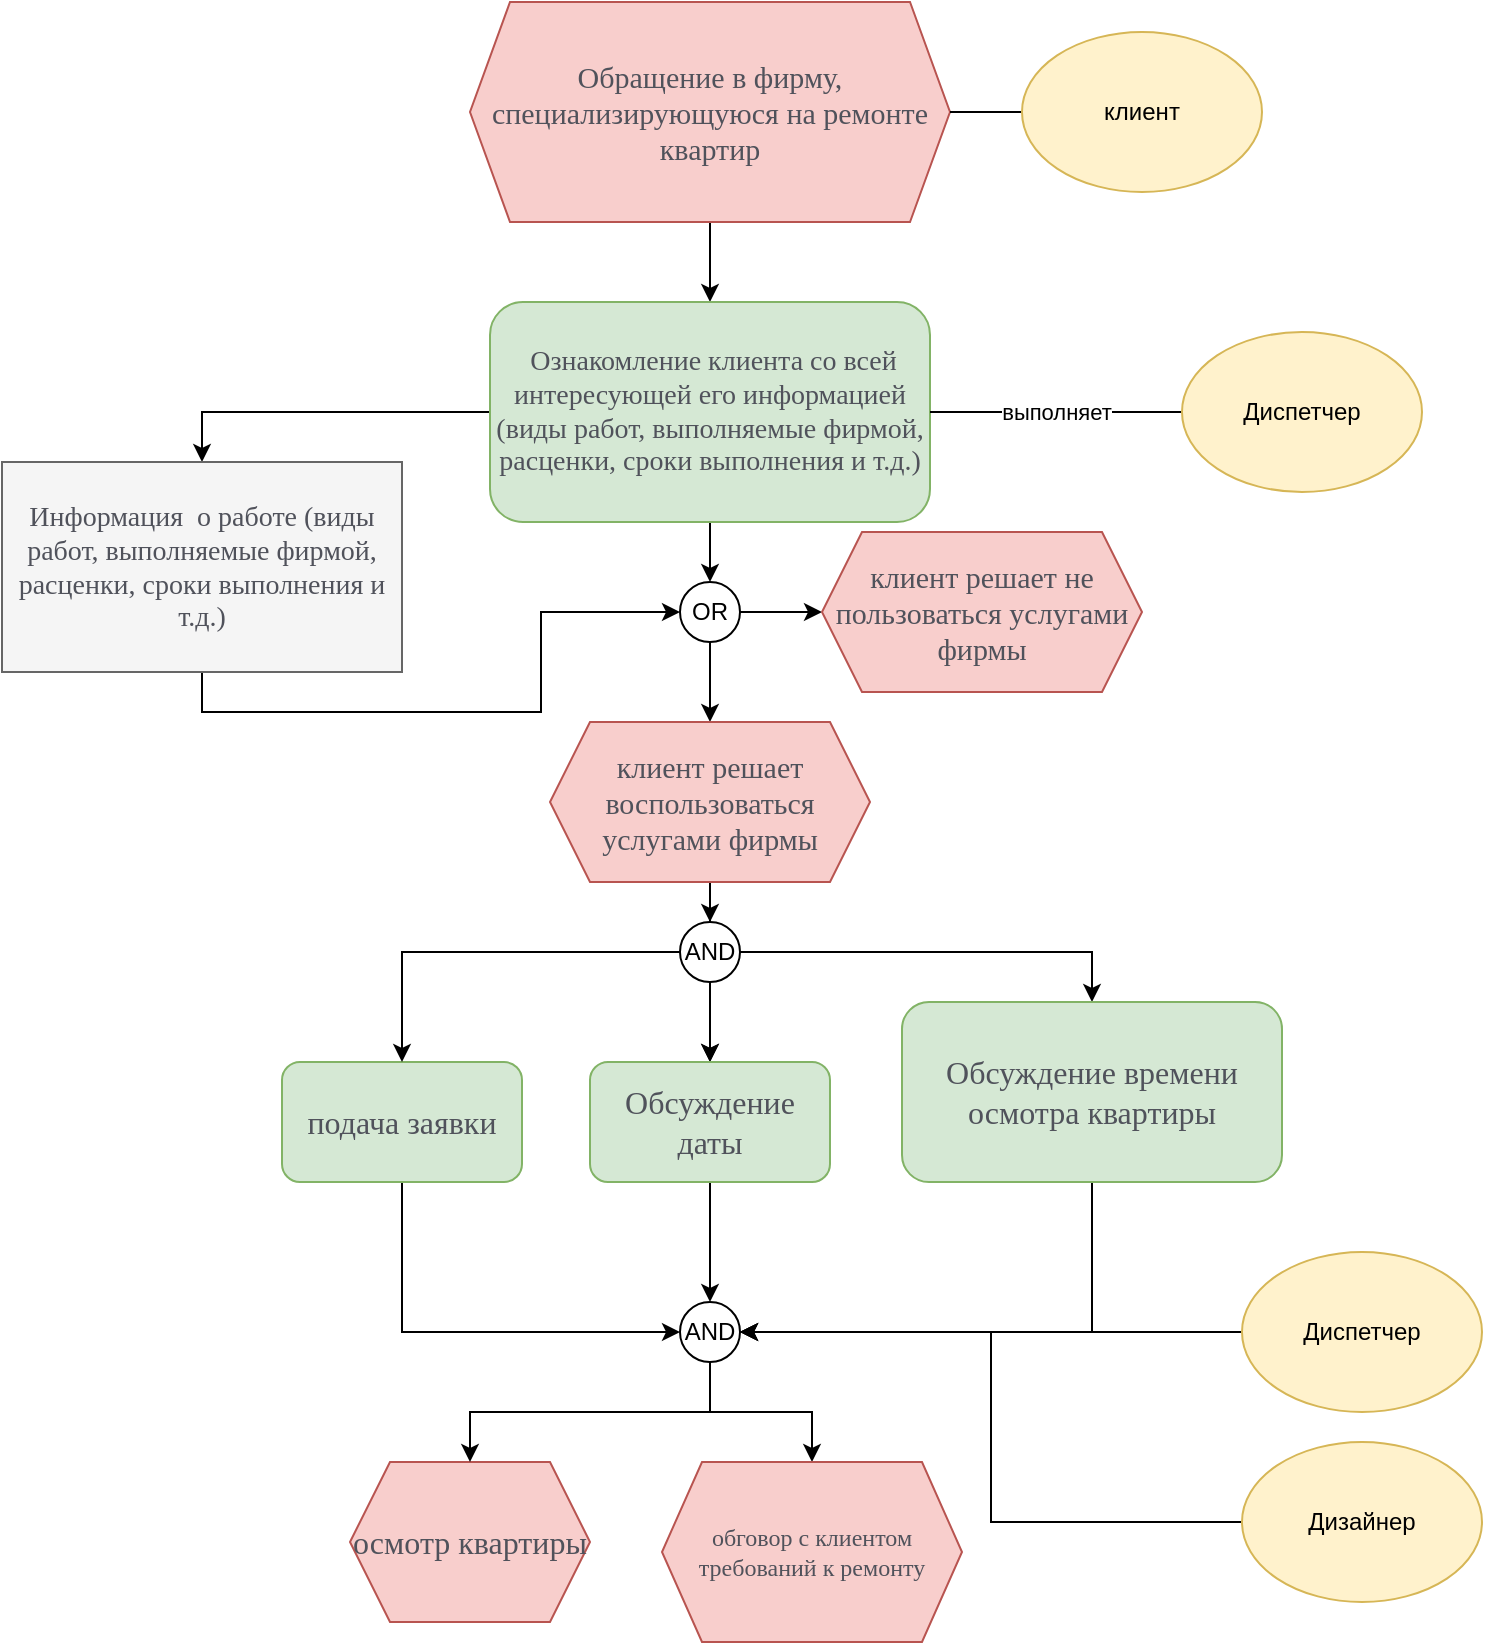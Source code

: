 <mxfile version="24.2.2" type="github">
  <diagram name="Page-1" id="cV4_P1KYifTKVsKzo9vI">
    <mxGraphModel dx="984" dy="695" grid="1" gridSize="10" guides="1" tooltips="1" connect="1" arrows="1" fold="1" page="1" pageScale="1" pageWidth="827" pageHeight="1169" math="0" shadow="0">
      <root>
        <mxCell id="0" />
        <mxCell id="1" parent="0" />
        <mxCell id="tOZuIOWOJhDS1oZQBcS--4" value="" style="edgeStyle=orthogonalEdgeStyle;rounded=0;orthogonalLoop=1;jettySize=auto;html=1;" edge="1" parent="1" source="tOZuIOWOJhDS1oZQBcS--1" target="tOZuIOWOJhDS1oZQBcS--2">
          <mxGeometry relative="1" as="geometry" />
        </mxCell>
        <mxCell id="tOZuIOWOJhDS1oZQBcS--1" value="&lt;div style=&quot;caret-color: rgb(0, 0, 0); color: rgb(0, 0, 0); font-style: normal; font-variant-caps: normal; font-weight: 400; letter-spacing: normal; text-indent: 0px; text-transform: none; white-space: normal; word-spacing: 0px; -webkit-text-stroke-width: 0px; text-decoration: none;&quot; title=&quot;Page 2&quot; class=&quot;page&quot;&gt;&lt;div style=&quot;&quot; class=&quot;section&quot;&gt;&lt;div class=&quot;layoutArea&quot;&gt;&lt;div class=&quot;column&quot;&gt;&lt;p&gt;&lt;span style=&quot;font-size: 15px; font-family: ArialMT; color: rgb(80, 82, 91);&quot;&gt;Обращение в фирму, специализирующуюся на ремонте квартир&lt;/span&gt;&lt;/p&gt;&lt;/div&gt;&lt;/div&gt;&lt;/div&gt;&lt;/div&gt;" style="shape=hexagon;perimeter=hexagonPerimeter2;whiteSpace=wrap;html=1;fixedSize=1;fillColor=#f8cecc;strokeColor=#b85450;labelBackgroundColor=none;align=center;" vertex="1" parent="1">
          <mxGeometry x="294" y="10" width="240" height="110" as="geometry" />
        </mxCell>
        <mxCell id="tOZuIOWOJhDS1oZQBcS--11" value="" style="edgeStyle=orthogonalEdgeStyle;rounded=0;orthogonalLoop=1;jettySize=auto;html=1;" edge="1" parent="1" source="tOZuIOWOJhDS1oZQBcS--2" target="tOZuIOWOJhDS1oZQBcS--10">
          <mxGeometry relative="1" as="geometry" />
        </mxCell>
        <mxCell id="tOZuIOWOJhDS1oZQBcS--46" style="edgeStyle=orthogonalEdgeStyle;rounded=0;orthogonalLoop=1;jettySize=auto;html=1;exitX=0;exitY=0.5;exitDx=0;exitDy=0;entryX=0.5;entryY=0;entryDx=0;entryDy=0;" edge="1" parent="1" source="tOZuIOWOJhDS1oZQBcS--2" target="tOZuIOWOJhDS1oZQBcS--44">
          <mxGeometry relative="1" as="geometry" />
        </mxCell>
        <mxCell id="tOZuIOWOJhDS1oZQBcS--2" value="&lt;div class=&quot;page&quot; title=&quot;Page 2&quot; style=&quot;caret-color: rgb(0, 0, 0); color: rgb(0, 0, 0); font-style: normal; font-variant-caps: normal; font-weight: 400; letter-spacing: normal; text-indent: 0px; text-transform: none; white-space: normal; word-spacing: 0px; -webkit-text-stroke-width: 0px; text-decoration: none;&quot;&gt;&lt;div class=&quot;section&quot; style=&quot;&quot;&gt;&lt;div class=&quot;layoutArea&quot;&gt;&lt;div class=&quot;column&quot;&gt;&lt;p&gt;&lt;span style=&quot;font-size: 14px; font-family: ArialMT; color: rgb(80, 82, 91);&quot;&gt;&amp;nbsp;Ознакомление клиента со всей интересующей его информацией (виды работ, выполняемые фирмой, расценки, сроки выполнения и т.д.)&lt;/span&gt;&lt;/p&gt;&lt;/div&gt;&lt;/div&gt;&lt;/div&gt;&lt;/div&gt;" style="rounded=1;whiteSpace=wrap;html=1;align=center;fillColor=#d5e8d4;strokeColor=#82b366;labelBackgroundColor=none;" vertex="1" parent="1">
          <mxGeometry x="304" y="160" width="220" height="110" as="geometry" />
        </mxCell>
        <mxCell id="tOZuIOWOJhDS1oZQBcS--7" value="выполняет" style="edgeStyle=orthogonalEdgeStyle;rounded=0;orthogonalLoop=1;jettySize=auto;html=1;labelBackgroundColor=default;startArrow=none;startFill=0;endArrow=none;endFill=0;" edge="1" parent="1" source="tOZuIOWOJhDS1oZQBcS--5" target="tOZuIOWOJhDS1oZQBcS--2">
          <mxGeometry relative="1" as="geometry" />
        </mxCell>
        <mxCell id="tOZuIOWOJhDS1oZQBcS--5" value="Диспетчер" style="ellipse;whiteSpace=wrap;html=1;labelBackgroundColor=none;fillColor=#fff2cc;strokeColor=#d6b656;" vertex="1" parent="1">
          <mxGeometry x="650" y="175" width="120" height="80" as="geometry" />
        </mxCell>
        <mxCell id="tOZuIOWOJhDS1oZQBcS--9" value="" style="edgeStyle=orthogonalEdgeStyle;rounded=0;orthogonalLoop=1;jettySize=auto;html=1;endArrow=none;endFill=0;" edge="1" parent="1" source="tOZuIOWOJhDS1oZQBcS--8" target="tOZuIOWOJhDS1oZQBcS--1">
          <mxGeometry relative="1" as="geometry" />
        </mxCell>
        <mxCell id="tOZuIOWOJhDS1oZQBcS--8" value="клиент" style="ellipse;whiteSpace=wrap;html=1;fillColor=#fff2cc;strokeColor=#d6b656;" vertex="1" parent="1">
          <mxGeometry x="570" y="25" width="120" height="80" as="geometry" />
        </mxCell>
        <mxCell id="tOZuIOWOJhDS1oZQBcS--13" value="" style="edgeStyle=orthogonalEdgeStyle;rounded=0;orthogonalLoop=1;jettySize=auto;html=1;" edge="1" parent="1" source="tOZuIOWOJhDS1oZQBcS--10" target="tOZuIOWOJhDS1oZQBcS--12">
          <mxGeometry relative="1" as="geometry" />
        </mxCell>
        <mxCell id="tOZuIOWOJhDS1oZQBcS--15" value="" style="edgeStyle=orthogonalEdgeStyle;rounded=0;orthogonalLoop=1;jettySize=auto;html=1;" edge="1" parent="1" source="tOZuIOWOJhDS1oZQBcS--10" target="tOZuIOWOJhDS1oZQBcS--14">
          <mxGeometry relative="1" as="geometry" />
        </mxCell>
        <mxCell id="tOZuIOWOJhDS1oZQBcS--10" value="OR" style="ellipse;whiteSpace=wrap;html=1;aspect=fixed;" vertex="1" parent="1">
          <mxGeometry x="399" y="300" width="30" height="30" as="geometry" />
        </mxCell>
        <mxCell id="tOZuIOWOJhDS1oZQBcS--18" value="" style="edgeStyle=orthogonalEdgeStyle;rounded=0;orthogonalLoop=1;jettySize=auto;html=1;" edge="1" parent="1" source="tOZuIOWOJhDS1oZQBcS--12" target="tOZuIOWOJhDS1oZQBcS--17">
          <mxGeometry relative="1" as="geometry" />
        </mxCell>
        <mxCell id="tOZuIOWOJhDS1oZQBcS--26" value="" style="edgeStyle=orthogonalEdgeStyle;rounded=0;orthogonalLoop=1;jettySize=auto;html=1;" edge="1" parent="1" source="tOZuIOWOJhDS1oZQBcS--12" target="tOZuIOWOJhDS1oZQBcS--20">
          <mxGeometry relative="1" as="geometry" />
        </mxCell>
        <mxCell id="tOZuIOWOJhDS1oZQBcS--12" value="&lt;div style=&quot;caret-color: rgb(0, 0, 0); color: rgb(0, 0, 0); font-style: normal; font-variant-caps: normal; font-weight: 400; letter-spacing: normal; text-indent: 0px; text-transform: none; white-space: normal; word-spacing: 0px; -webkit-text-stroke-width: 0px; text-decoration: none;&quot; title=&quot;Page 2&quot; class=&quot;page&quot;&gt;&lt;div style=&quot;&quot; class=&quot;section&quot;&gt;&lt;div class=&quot;layoutArea&quot;&gt;&lt;div class=&quot;column&quot;&gt;&lt;p&gt;&lt;span style=&quot;font-family: ArialMT; color: rgb(80, 82, 91);&quot;&gt;&lt;font style=&quot;font-size: 15px;&quot;&gt;клиент решает воспользоваться услугами фирмы&lt;/font&gt;&lt;/span&gt;&lt;/p&gt;&lt;/div&gt;&lt;/div&gt;&lt;/div&gt;&lt;/div&gt;" style="shape=hexagon;perimeter=hexagonPerimeter2;whiteSpace=wrap;html=1;fixedSize=1;align=center;fillColor=#f8cecc;strokeColor=#b85450;labelBackgroundColor=none;" vertex="1" parent="1">
          <mxGeometry x="334" y="370" width="160" height="80" as="geometry" />
        </mxCell>
        <mxCell id="tOZuIOWOJhDS1oZQBcS--14" value="&lt;div style=&quot;caret-color: rgb(0, 0, 0); color: rgb(0, 0, 0); font-style: normal; font-variant-caps: normal; font-weight: 400; letter-spacing: normal; text-indent: 0px; text-transform: none; white-space: normal; word-spacing: 0px; -webkit-text-stroke-width: 0px; text-decoration: none;&quot; title=&quot;Page 2&quot; class=&quot;page&quot;&gt;&lt;div style=&quot;&quot; class=&quot;section&quot;&gt;&lt;div class=&quot;layoutArea&quot;&gt;&lt;div class=&quot;column&quot;&gt;&lt;p&gt;&lt;span style=&quot;font-family: ArialMT; color: rgb(80, 82, 91);&quot;&gt;&lt;font style=&quot;font-size: 15px;&quot;&gt;клиент решает не пользоваться услугами фирмы&lt;/font&gt;&lt;/span&gt;&lt;/p&gt;&lt;/div&gt;&lt;/div&gt;&lt;/div&gt;&lt;/div&gt;" style="shape=hexagon;perimeter=hexagonPerimeter2;whiteSpace=wrap;html=1;fixedSize=1;align=center;fillColor=#f8cecc;strokeColor=#b85450;labelBackgroundColor=none;" vertex="1" parent="1">
          <mxGeometry x="470" y="275" width="160" height="80" as="geometry" />
        </mxCell>
        <mxCell id="tOZuIOWOJhDS1oZQBcS--36" style="edgeStyle=orthogonalEdgeStyle;rounded=0;orthogonalLoop=1;jettySize=auto;html=1;exitX=0.5;exitY=1;exitDx=0;exitDy=0;entryX=0;entryY=0.5;entryDx=0;entryDy=0;" edge="1" parent="1" source="tOZuIOWOJhDS1oZQBcS--16" target="tOZuIOWOJhDS1oZQBcS--27">
          <mxGeometry relative="1" as="geometry" />
        </mxCell>
        <mxCell id="tOZuIOWOJhDS1oZQBcS--16" value="&lt;div style=&quot;text-align: start;&quot; title=&quot;Page 2&quot; class=&quot;page&quot;&gt;&lt;div style=&quot;&quot; class=&quot;section&quot;&gt;&lt;div class=&quot;layoutArea&quot;&gt;&lt;div class=&quot;column&quot;&gt;&lt;p&gt;&lt;span style=&quot;font-size: 12pt; font-family: ArialMT; color: rgb(80, 82, 91);&quot;&gt;подача заявки&lt;/span&gt;&lt;/p&gt;&lt;/div&gt;&lt;/div&gt;&lt;/div&gt;&lt;/div&gt;" style="rounded=1;whiteSpace=wrap;html=1;labelBackgroundColor=none;fillColor=#d5e8d4;strokeColor=#82b366;" vertex="1" parent="1">
          <mxGeometry x="200" y="540" width="120" height="60" as="geometry" />
        </mxCell>
        <mxCell id="tOZuIOWOJhDS1oZQBcS--19" value="" style="edgeStyle=orthogonalEdgeStyle;rounded=0;orthogonalLoop=1;jettySize=auto;html=1;" edge="1" parent="1" source="tOZuIOWOJhDS1oZQBcS--17" target="tOZuIOWOJhDS1oZQBcS--16">
          <mxGeometry relative="1" as="geometry" />
        </mxCell>
        <mxCell id="tOZuIOWOJhDS1oZQBcS--23" value="" style="edgeStyle=orthogonalEdgeStyle;rounded=0;orthogonalLoop=1;jettySize=auto;html=1;" edge="1" parent="1" source="tOZuIOWOJhDS1oZQBcS--17" target="tOZuIOWOJhDS1oZQBcS--20">
          <mxGeometry relative="1" as="geometry" />
        </mxCell>
        <mxCell id="tOZuIOWOJhDS1oZQBcS--24" value="" style="edgeStyle=orthogonalEdgeStyle;rounded=0;orthogonalLoop=1;jettySize=auto;html=1;" edge="1" parent="1" source="tOZuIOWOJhDS1oZQBcS--17" target="tOZuIOWOJhDS1oZQBcS--21">
          <mxGeometry relative="1" as="geometry" />
        </mxCell>
        <mxCell id="tOZuIOWOJhDS1oZQBcS--17" value="AND" style="ellipse;whiteSpace=wrap;html=1;aspect=fixed;" vertex="1" parent="1">
          <mxGeometry x="399" y="470" width="30" height="30" as="geometry" />
        </mxCell>
        <mxCell id="tOZuIOWOJhDS1oZQBcS--32" value="" style="edgeStyle=orthogonalEdgeStyle;rounded=0;orthogonalLoop=1;jettySize=auto;html=1;" edge="1" parent="1" source="tOZuIOWOJhDS1oZQBcS--20" target="tOZuIOWOJhDS1oZQBcS--27">
          <mxGeometry relative="1" as="geometry" />
        </mxCell>
        <mxCell id="tOZuIOWOJhDS1oZQBcS--20" value="&lt;div class=&quot;page&quot; title=&quot;Page 2&quot; style=&quot;&quot;&gt;&lt;div class=&quot;section&quot; style=&quot;&quot;&gt;&lt;div class=&quot;layoutArea&quot;&gt;&lt;div class=&quot;column&quot;&gt;&lt;div class=&quot;page&quot; title=&quot;Page 2&quot;&gt;&lt;div class=&quot;section&quot; style=&quot;&quot;&gt;&lt;div class=&quot;layoutArea&quot;&gt;&lt;div class=&quot;column&quot;&gt;&lt;p&gt;&lt;span style=&quot;font-size: 12pt; font-family: ArialMT; color: rgb(80, 82, 91);&quot;&gt;Обсуждение даты&lt;/span&gt;&lt;/p&gt;&lt;/div&gt;&lt;/div&gt;&lt;/div&gt;&lt;/div&gt;&lt;/div&gt;&lt;/div&gt;&lt;/div&gt;&lt;/div&gt;" style="rounded=1;whiteSpace=wrap;html=1;labelBackgroundColor=none;fillColor=#d5e8d4;strokeColor=#82b366;align=center;" vertex="1" parent="1">
          <mxGeometry x="354" y="540" width="120" height="60" as="geometry" />
        </mxCell>
        <mxCell id="tOZuIOWOJhDS1oZQBcS--35" style="edgeStyle=orthogonalEdgeStyle;rounded=0;orthogonalLoop=1;jettySize=auto;html=1;exitX=0.5;exitY=1;exitDx=0;exitDy=0;entryX=1;entryY=0.5;entryDx=0;entryDy=0;" edge="1" parent="1" source="tOZuIOWOJhDS1oZQBcS--21" target="tOZuIOWOJhDS1oZQBcS--27">
          <mxGeometry relative="1" as="geometry" />
        </mxCell>
        <mxCell id="tOZuIOWOJhDS1oZQBcS--21" value="&lt;div class=&quot;page&quot; title=&quot;Page 2&quot; style=&quot;&quot;&gt;&lt;div class=&quot;section&quot; style=&quot;&quot;&gt;&lt;div class=&quot;layoutArea&quot;&gt;&lt;div class=&quot;column&quot;&gt;&lt;p&gt;&lt;span style=&quot;font-size: 12pt; font-family: ArialMT; color: rgb(80, 82, 91);&quot;&gt;Обсуждение&amp;nbsp;&lt;/span&gt;&lt;span style=&quot;color: rgb(80, 82, 91); font-family: ArialMT; font-size: 12pt;&quot;&gt;времени осмотра квартиры&lt;/span&gt;&lt;/p&gt;&lt;/div&gt;&lt;/div&gt;&lt;/div&gt;&lt;/div&gt;" style="rounded=1;whiteSpace=wrap;html=1;labelBackgroundColor=none;fillColor=#d5e8d4;strokeColor=#82b366;align=center;" vertex="1" parent="1">
          <mxGeometry x="510" y="510" width="190" height="90" as="geometry" />
        </mxCell>
        <mxCell id="tOZuIOWOJhDS1oZQBcS--25" value="&lt;div class=&quot;page&quot; title=&quot;Page 2&quot; style=&quot;caret-color: rgb(0, 0, 0); color: rgb(0, 0, 0); font-style: normal; font-variant-caps: normal; font-weight: 400; letter-spacing: normal; text-indent: 0px; text-transform: none; white-space: normal; word-spacing: 0px; -webkit-text-stroke-width: 0px; text-decoration: none;&quot;&gt;&lt;div class=&quot;section&quot; style=&quot;&quot;&gt;&lt;div class=&quot;layoutArea&quot;&gt;&lt;div class=&quot;column&quot;&gt;&lt;p&gt;&lt;span style=&quot;font-size: 12pt; font-family: ArialMT; color: rgb(80, 82, 91);&quot;&gt;осмотр квартиры&lt;/span&gt;&lt;/p&gt;&lt;/div&gt;&lt;/div&gt;&lt;/div&gt;&lt;/div&gt;" style="shape=hexagon;perimeter=hexagonPerimeter2;whiteSpace=wrap;html=1;fixedSize=1;labelBackgroundColor=none;align=center;fillColor=#f8cecc;strokeColor=#b85450;" vertex="1" parent="1">
          <mxGeometry x="234" y="740" width="120" height="80" as="geometry" />
        </mxCell>
        <mxCell id="tOZuIOWOJhDS1oZQBcS--37" style="edgeStyle=orthogonalEdgeStyle;rounded=0;orthogonalLoop=1;jettySize=auto;html=1;exitX=0.5;exitY=1;exitDx=0;exitDy=0;entryX=0.5;entryY=0;entryDx=0;entryDy=0;" edge="1" parent="1" source="tOZuIOWOJhDS1oZQBcS--27" target="tOZuIOWOJhDS1oZQBcS--25">
          <mxGeometry relative="1" as="geometry" />
        </mxCell>
        <mxCell id="tOZuIOWOJhDS1oZQBcS--38" style="edgeStyle=orthogonalEdgeStyle;rounded=0;orthogonalLoop=1;jettySize=auto;html=1;exitX=0.5;exitY=1;exitDx=0;exitDy=0;entryX=0.5;entryY=0;entryDx=0;entryDy=0;" edge="1" parent="1" source="tOZuIOWOJhDS1oZQBcS--27" target="tOZuIOWOJhDS1oZQBcS--28">
          <mxGeometry relative="1" as="geometry" />
        </mxCell>
        <mxCell id="tOZuIOWOJhDS1oZQBcS--27" value="AND" style="ellipse;whiteSpace=wrap;html=1;aspect=fixed;" vertex="1" parent="1">
          <mxGeometry x="399" y="660" width="30" height="30" as="geometry" />
        </mxCell>
        <mxCell id="tOZuIOWOJhDS1oZQBcS--28" value="&lt;div style=&quot;text-indent: 0px;&quot; title=&quot;Page 2&quot; class=&quot;page&quot;&gt;&lt;div class=&quot;section&quot;&gt;&lt;div class=&quot;layoutArea&quot;&gt;&lt;div class=&quot;column&quot;&gt;&lt;div class=&quot;page&quot; title=&quot;Page 2&quot;&gt;&lt;div class=&quot;section&quot;&gt;&lt;div class=&quot;layoutArea&quot;&gt;&lt;div class=&quot;column&quot;&gt;&lt;p&gt;&lt;font face=&quot;ArialMT&quot; color=&quot;#50525b&quot;&gt;обговор с клиентом требований к ремонту&lt;/font&gt;&lt;/p&gt;&lt;/div&gt;&lt;/div&gt;&lt;/div&gt;&lt;/div&gt;&lt;/div&gt;&lt;/div&gt;&lt;/div&gt;&lt;/div&gt;" style="shape=hexagon;perimeter=hexagonPerimeter2;whiteSpace=wrap;html=1;fixedSize=1;labelBackgroundColor=none;align=center;fillColor=#f8cecc;strokeColor=#b85450;fontSize=12;" vertex="1" parent="1">
          <mxGeometry x="390" y="740" width="150" height="90" as="geometry" />
        </mxCell>
        <mxCell id="tOZuIOWOJhDS1oZQBcS--43" style="edgeStyle=orthogonalEdgeStyle;rounded=0;orthogonalLoop=1;jettySize=auto;html=1;exitX=0;exitY=0.5;exitDx=0;exitDy=0;entryX=1;entryY=0.5;entryDx=0;entryDy=0;" edge="1" parent="1" source="tOZuIOWOJhDS1oZQBcS--39" target="tOZuIOWOJhDS1oZQBcS--27">
          <mxGeometry relative="1" as="geometry" />
        </mxCell>
        <mxCell id="tOZuIOWOJhDS1oZQBcS--39" value="Дизайнер" style="ellipse;whiteSpace=wrap;html=1;labelBackgroundColor=none;fillColor=#fff2cc;strokeColor=#d6b656;" vertex="1" parent="1">
          <mxGeometry x="680" y="730" width="120" height="80" as="geometry" />
        </mxCell>
        <mxCell id="tOZuIOWOJhDS1oZQBcS--41" style="edgeStyle=orthogonalEdgeStyle;rounded=0;orthogonalLoop=1;jettySize=auto;html=1;exitX=0;exitY=0.5;exitDx=0;exitDy=0;" edge="1" parent="1" source="tOZuIOWOJhDS1oZQBcS--40" target="tOZuIOWOJhDS1oZQBcS--27">
          <mxGeometry relative="1" as="geometry" />
        </mxCell>
        <mxCell id="tOZuIOWOJhDS1oZQBcS--40" value="Диспетчер" style="ellipse;whiteSpace=wrap;html=1;labelBackgroundColor=none;fillColor=#fff2cc;strokeColor=#d6b656;" vertex="1" parent="1">
          <mxGeometry x="680" y="635" width="120" height="80" as="geometry" />
        </mxCell>
        <mxCell id="tOZuIOWOJhDS1oZQBcS--47" style="edgeStyle=orthogonalEdgeStyle;rounded=0;orthogonalLoop=1;jettySize=auto;html=1;exitX=0.5;exitY=1;exitDx=0;exitDy=0;entryX=0;entryY=0.5;entryDx=0;entryDy=0;" edge="1" parent="1" source="tOZuIOWOJhDS1oZQBcS--44" target="tOZuIOWOJhDS1oZQBcS--10">
          <mxGeometry relative="1" as="geometry" />
        </mxCell>
        <mxCell id="tOZuIOWOJhDS1oZQBcS--44" value="&lt;span style=&quot;color: rgb(80, 82, 91); font-family: ArialMT; font-size: 14px;&quot;&gt;Информация &amp;nbsp;о работе (виды работ, выполняемые фирмой, расценки, сроки выполнения и т.д.)&lt;/span&gt;" style="rounded=0;whiteSpace=wrap;html=1;fillColor=#f5f5f5;fontColor=#333333;strokeColor=#666666;" vertex="1" parent="1">
          <mxGeometry x="60" y="240" width="200" height="105" as="geometry" />
        </mxCell>
      </root>
    </mxGraphModel>
  </diagram>
</mxfile>

